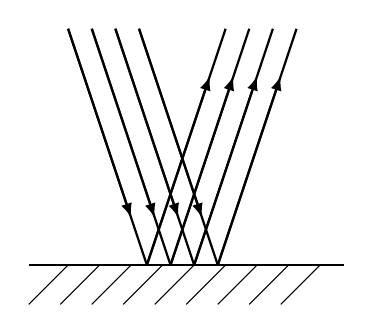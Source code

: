 \begin{tikzpicture}
    \draw[thick] (-3, 0) -- (1, 0); % Ground line
    \foreach \i in {-3, -2.6, ..., 0.5} {
            \draw[] (\i, -0.5) -- (\i+0.5, 0); % Vertical lines
        }
    \foreach \i in {-2.5, -2.2, -1.9, -1.6} {
            \draw[thick, -latex] (\i, 3) -- (\i +0.8, 0.6);
            \draw[thick] (\i, 3) -- (\i+1, 0);
        }
    \foreach \i in {-2.5, -2.2, -1.9, -1.6} {
            \draw[thick, -latex] (\i+1, 0) -- (\i+1.8, 2.4);
            \draw[thick] (\i+1, 0) -- (\i+2, 3);
        }
\end{tikzpicture}